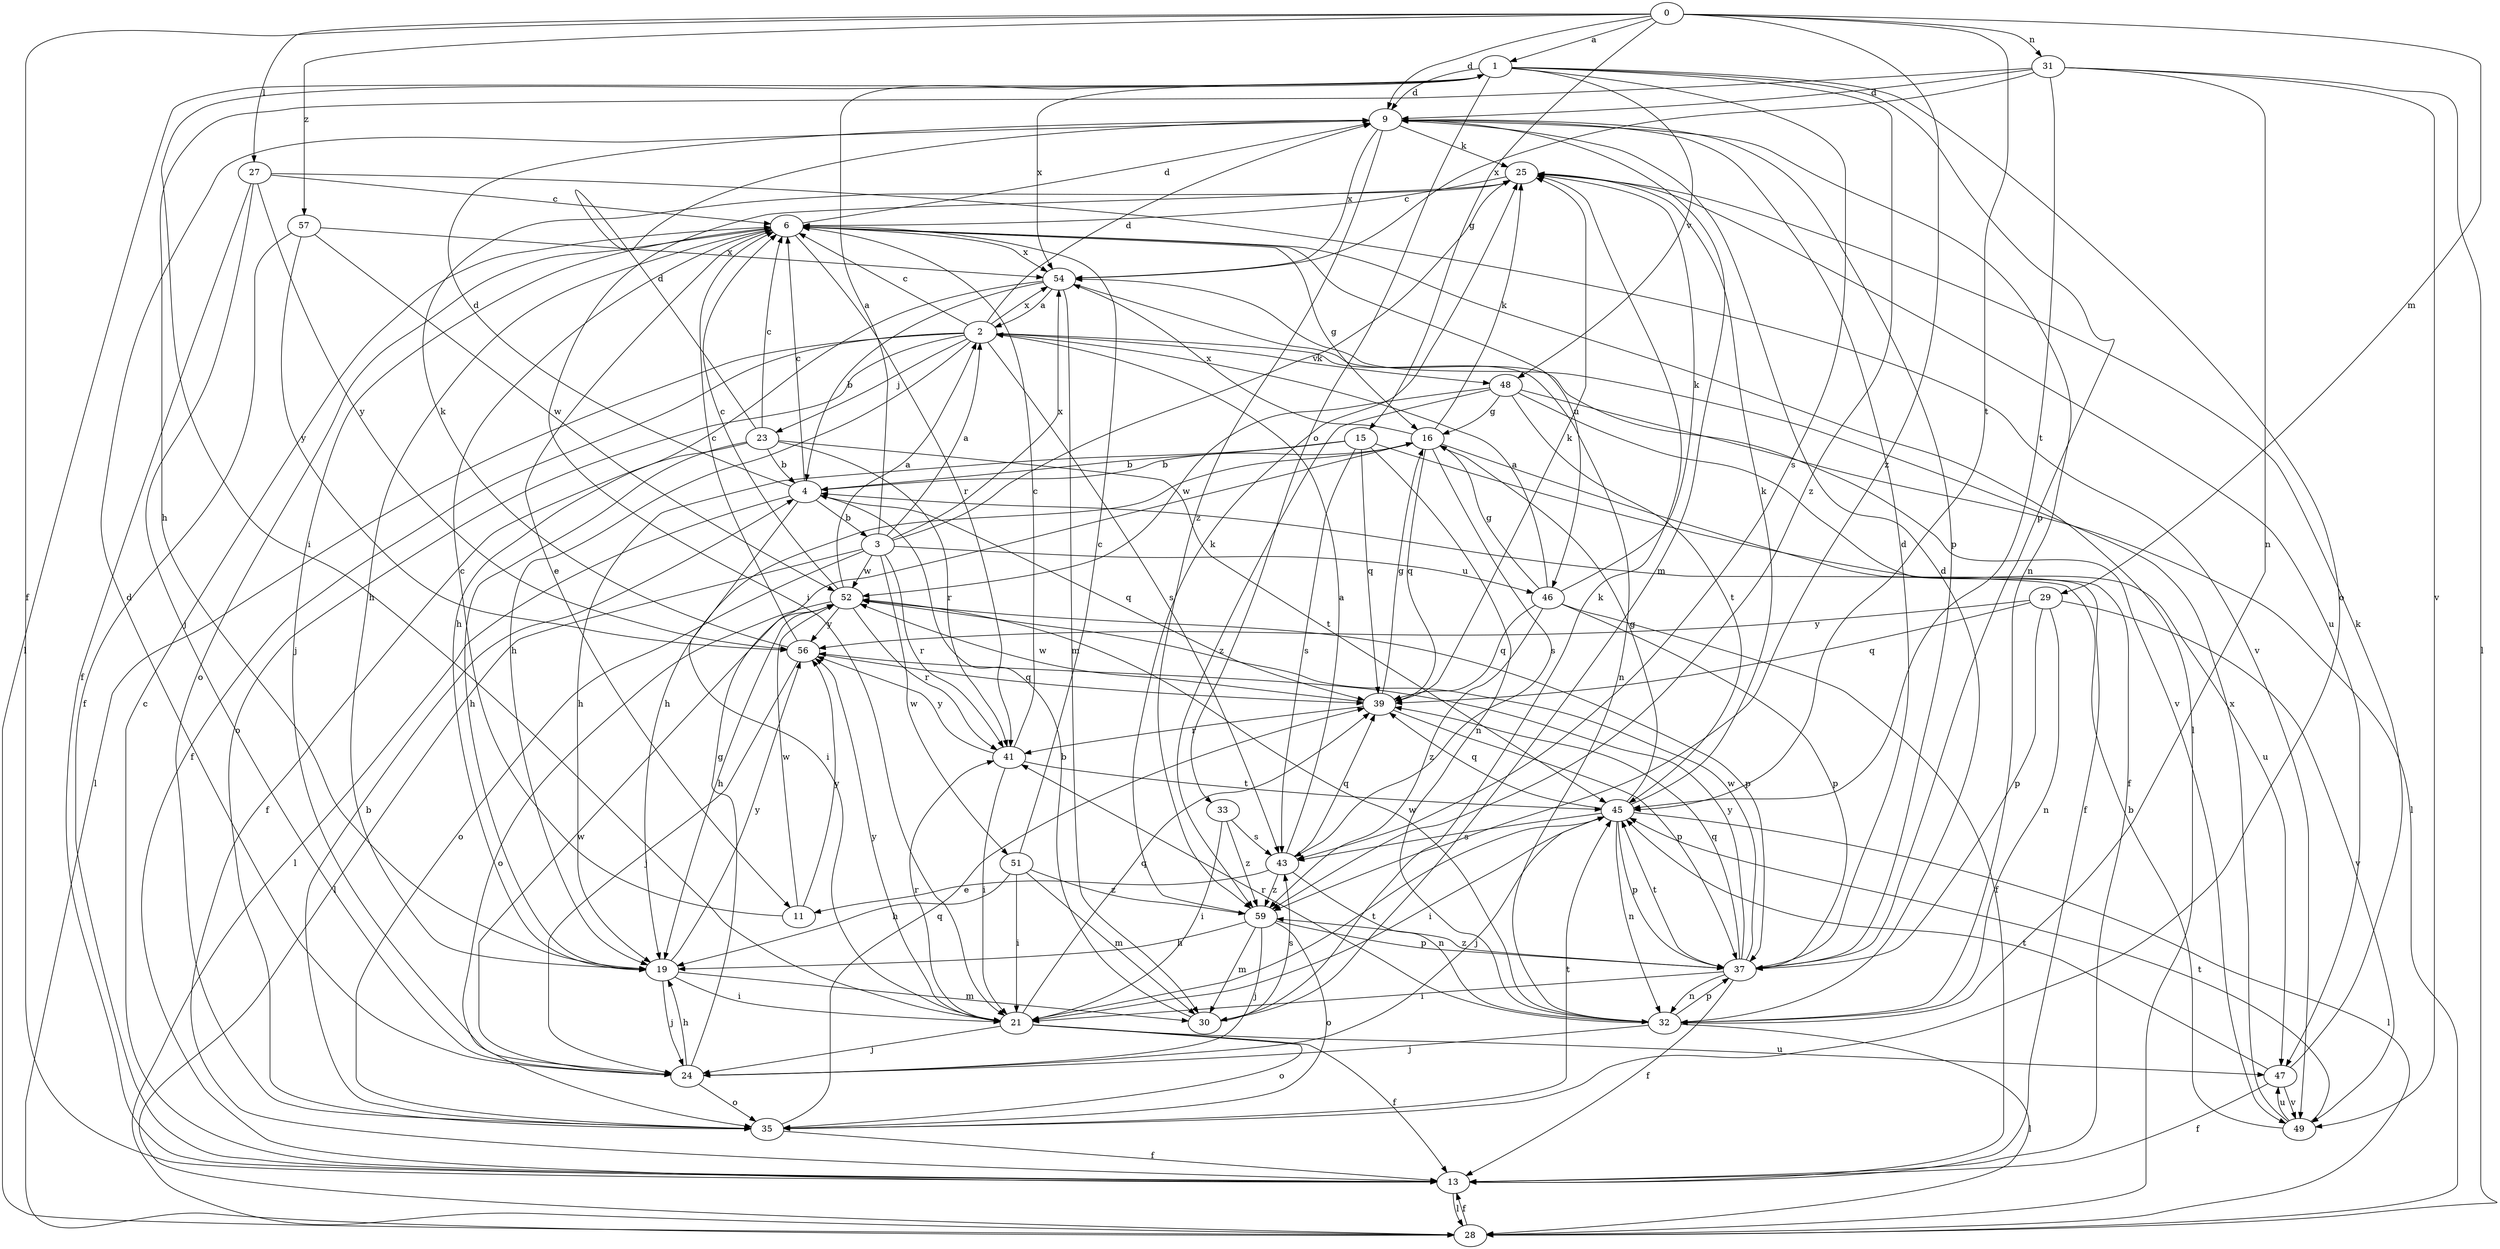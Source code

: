 strict digraph  {
0;
1;
2;
3;
4;
6;
9;
11;
13;
15;
16;
19;
21;
23;
24;
25;
27;
28;
29;
30;
31;
32;
33;
35;
37;
39;
41;
43;
45;
46;
47;
48;
49;
51;
52;
54;
56;
57;
59;
0 -> 1  [label=a];
0 -> 9  [label=d];
0 -> 13  [label=f];
0 -> 15  [label=g];
0 -> 27  [label=l];
0 -> 29  [label=m];
0 -> 31  [label=n];
0 -> 45  [label=t];
0 -> 57  [label=z];
0 -> 59  [label=z];
1 -> 9  [label=d];
1 -> 21  [label=i];
1 -> 28  [label=l];
1 -> 33  [label=o];
1 -> 35  [label=o];
1 -> 37  [label=p];
1 -> 43  [label=s];
1 -> 48  [label=v];
1 -> 54  [label=x];
1 -> 59  [label=z];
2 -> 6  [label=c];
2 -> 9  [label=d];
2 -> 13  [label=f];
2 -> 19  [label=h];
2 -> 23  [label=j];
2 -> 28  [label=l];
2 -> 32  [label=n];
2 -> 35  [label=o];
2 -> 43  [label=s];
2 -> 48  [label=v];
2 -> 54  [label=x];
3 -> 1  [label=a];
3 -> 2  [label=a];
3 -> 25  [label=k];
3 -> 28  [label=l];
3 -> 35  [label=o];
3 -> 41  [label=r];
3 -> 46  [label=u];
3 -> 51  [label=w];
3 -> 52  [label=w];
3 -> 54  [label=x];
4 -> 3  [label=b];
4 -> 6  [label=c];
4 -> 9  [label=d];
4 -> 21  [label=i];
4 -> 28  [label=l];
4 -> 39  [label=q];
6 -> 9  [label=d];
6 -> 11  [label=e];
6 -> 16  [label=g];
6 -> 19  [label=h];
6 -> 24  [label=j];
6 -> 28  [label=l];
6 -> 35  [label=o];
6 -> 41  [label=r];
6 -> 46  [label=u];
6 -> 54  [label=x];
9 -> 25  [label=k];
9 -> 30  [label=m];
9 -> 32  [label=n];
9 -> 37  [label=p];
9 -> 54  [label=x];
9 -> 59  [label=z];
11 -> 6  [label=c];
11 -> 52  [label=w];
11 -> 56  [label=y];
13 -> 6  [label=c];
13 -> 28  [label=l];
15 -> 4  [label=b];
15 -> 19  [label=h];
15 -> 32  [label=n];
15 -> 39  [label=q];
15 -> 43  [label=s];
15 -> 47  [label=u];
16 -> 4  [label=b];
16 -> 13  [label=f];
16 -> 19  [label=h];
16 -> 25  [label=k];
16 -> 39  [label=q];
16 -> 43  [label=s];
16 -> 54  [label=x];
19 -> 21  [label=i];
19 -> 24  [label=j];
19 -> 30  [label=m];
19 -> 56  [label=y];
21 -> 13  [label=f];
21 -> 24  [label=j];
21 -> 35  [label=o];
21 -> 39  [label=q];
21 -> 41  [label=r];
21 -> 45  [label=t];
21 -> 47  [label=u];
21 -> 56  [label=y];
23 -> 4  [label=b];
23 -> 6  [label=c];
23 -> 9  [label=d];
23 -> 13  [label=f];
23 -> 19  [label=h];
23 -> 41  [label=r];
23 -> 45  [label=t];
24 -> 9  [label=d];
24 -> 16  [label=g];
24 -> 19  [label=h];
24 -> 35  [label=o];
24 -> 52  [label=w];
25 -> 6  [label=c];
25 -> 21  [label=i];
25 -> 47  [label=u];
27 -> 6  [label=c];
27 -> 13  [label=f];
27 -> 24  [label=j];
27 -> 49  [label=v];
27 -> 56  [label=y];
28 -> 13  [label=f];
29 -> 32  [label=n];
29 -> 37  [label=p];
29 -> 39  [label=q];
29 -> 49  [label=v];
29 -> 56  [label=y];
30 -> 4  [label=b];
30 -> 25  [label=k];
30 -> 43  [label=s];
31 -> 9  [label=d];
31 -> 19  [label=h];
31 -> 28  [label=l];
31 -> 32  [label=n];
31 -> 45  [label=t];
31 -> 49  [label=v];
31 -> 54  [label=x];
32 -> 9  [label=d];
32 -> 24  [label=j];
32 -> 28  [label=l];
32 -> 37  [label=p];
32 -> 41  [label=r];
32 -> 52  [label=w];
33 -> 21  [label=i];
33 -> 43  [label=s];
33 -> 59  [label=z];
35 -> 4  [label=b];
35 -> 13  [label=f];
35 -> 39  [label=q];
35 -> 45  [label=t];
37 -> 9  [label=d];
37 -> 13  [label=f];
37 -> 21  [label=i];
37 -> 32  [label=n];
37 -> 39  [label=q];
37 -> 45  [label=t];
37 -> 52  [label=w];
37 -> 56  [label=y];
37 -> 59  [label=z];
39 -> 16  [label=g];
39 -> 25  [label=k];
39 -> 37  [label=p];
39 -> 41  [label=r];
39 -> 52  [label=w];
41 -> 6  [label=c];
41 -> 21  [label=i];
41 -> 45  [label=t];
41 -> 56  [label=y];
43 -> 2  [label=a];
43 -> 11  [label=e];
43 -> 32  [label=n];
43 -> 39  [label=q];
43 -> 59  [label=z];
45 -> 16  [label=g];
45 -> 21  [label=i];
45 -> 24  [label=j];
45 -> 25  [label=k];
45 -> 28  [label=l];
45 -> 32  [label=n];
45 -> 37  [label=p];
45 -> 39  [label=q];
45 -> 43  [label=s];
46 -> 2  [label=a];
46 -> 13  [label=f];
46 -> 16  [label=g];
46 -> 25  [label=k];
46 -> 37  [label=p];
46 -> 39  [label=q];
46 -> 59  [label=z];
47 -> 13  [label=f];
47 -> 25  [label=k];
47 -> 45  [label=t];
47 -> 49  [label=v];
48 -> 13  [label=f];
48 -> 16  [label=g];
48 -> 28  [label=l];
48 -> 45  [label=t];
48 -> 52  [label=w];
48 -> 59  [label=z];
49 -> 4  [label=b];
49 -> 45  [label=t];
49 -> 47  [label=u];
49 -> 54  [label=x];
51 -> 6  [label=c];
51 -> 19  [label=h];
51 -> 21  [label=i];
51 -> 30  [label=m];
51 -> 59  [label=z];
52 -> 2  [label=a];
52 -> 6  [label=c];
52 -> 19  [label=h];
52 -> 35  [label=o];
52 -> 37  [label=p];
52 -> 41  [label=r];
52 -> 56  [label=y];
54 -> 2  [label=a];
54 -> 4  [label=b];
54 -> 19  [label=h];
54 -> 30  [label=m];
54 -> 49  [label=v];
56 -> 6  [label=c];
56 -> 24  [label=j];
56 -> 25  [label=k];
56 -> 39  [label=q];
57 -> 13  [label=f];
57 -> 52  [label=w];
57 -> 54  [label=x];
57 -> 56  [label=y];
59 -> 19  [label=h];
59 -> 24  [label=j];
59 -> 25  [label=k];
59 -> 30  [label=m];
59 -> 35  [label=o];
59 -> 37  [label=p];
}
